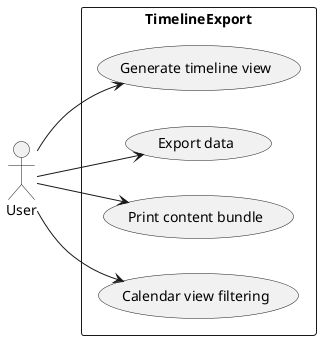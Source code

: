 @startuml
left to right direction
actor User
rectangle TimelineExport {
  ( Generate timeline view )
  User --> ( Generate timeline view )
  ( Export data )
  User --> ( Export data )
  ( Print content bundle )
  User --> ( Print content bundle )
  ( Calendar view filtering )
  User --> ( Calendar view filtering )
}
@enduml
